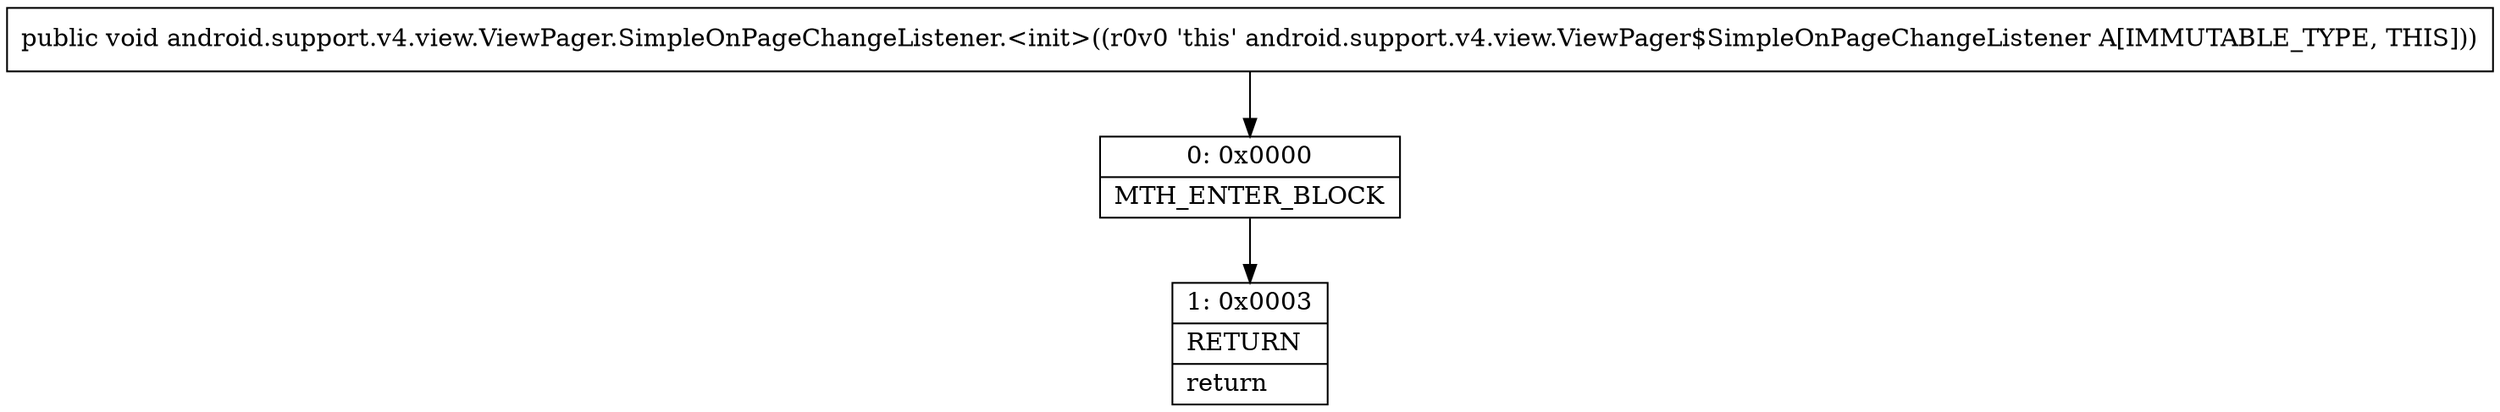 digraph "CFG forandroid.support.v4.view.ViewPager.SimpleOnPageChangeListener.\<init\>()V" {
Node_0 [shape=record,label="{0\:\ 0x0000|MTH_ENTER_BLOCK\l}"];
Node_1 [shape=record,label="{1\:\ 0x0003|RETURN\l|return\l}"];
MethodNode[shape=record,label="{public void android.support.v4.view.ViewPager.SimpleOnPageChangeListener.\<init\>((r0v0 'this' android.support.v4.view.ViewPager$SimpleOnPageChangeListener A[IMMUTABLE_TYPE, THIS])) }"];
MethodNode -> Node_0;
Node_0 -> Node_1;
}

